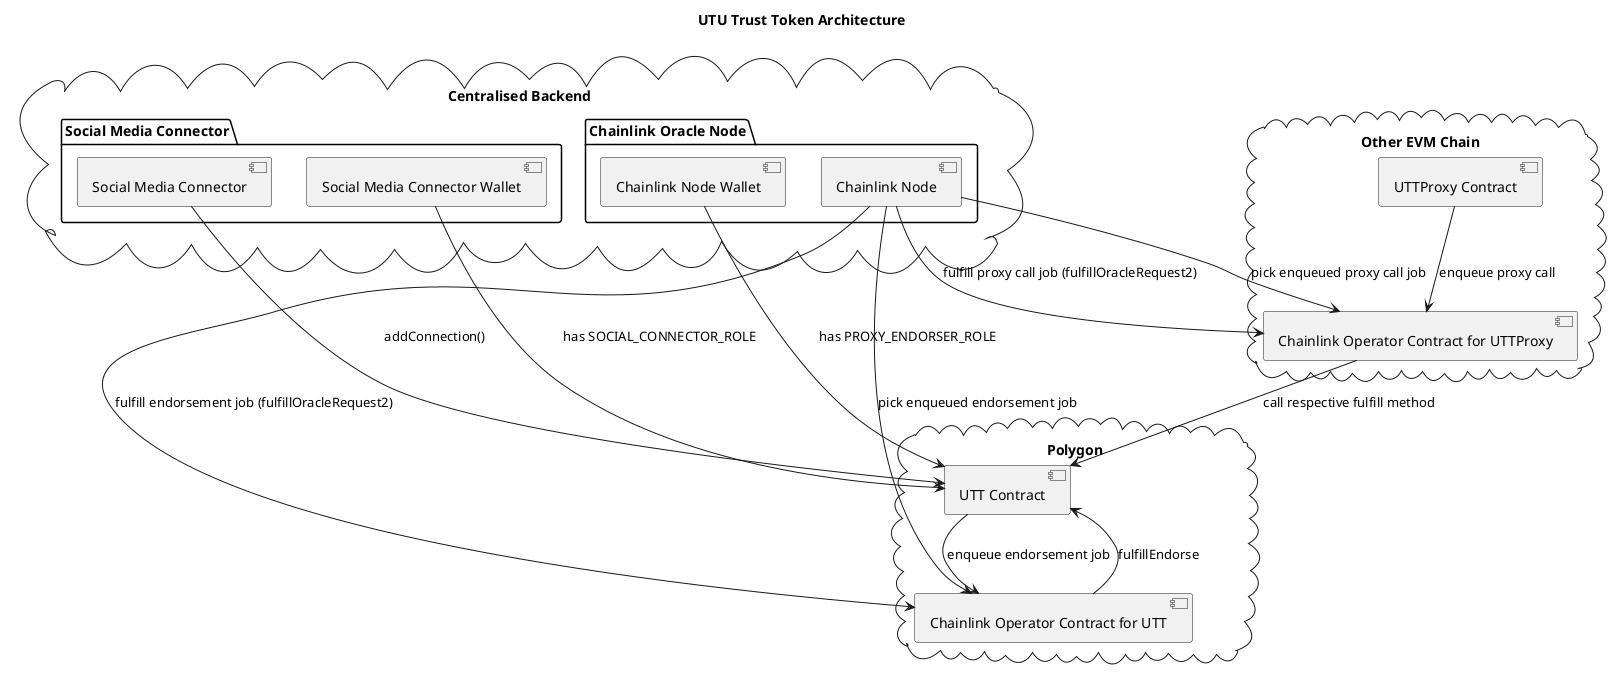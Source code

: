 @startuml

title UTU Trust Token Architecture

cloud Polygon {
    [UTT Contract] as UTT
    [Chainlink Operator Contract for UTT] as UTTOperator
}

cloud "Other EVM Chain" as OtherChain {
    [UTTProxy Contract] as UTTProxy
    [Chainlink Operator Contract for UTTProxy] as ProxyOperator
}

cloud "Centralised Backend" as CB {
    package "Social Media Connector" {
        [Social Media Connector] as SMC
        [Social Media Connector Wallet] as SMCW
    } 

    package "Chainlink Oracle Node" {
        [Chainlink Node] as Node
        [Chainlink Node Wallet] as NodeW
    }
}

'Polygon -down[hidden]-> CB
'OtherChain -down[hidden]-> CB

'User makes an endorsement by calling endorse():
UTT --> UTTOperator : "enqueue endorsement job" 
Node --> UTTOperator : "pick enqueued endorsement job"
Node --> UTTOperator : "fulfill endorsement job (fulfillOracleRequest2)"
UTTOperator --> UTT : "fulfillEndorse"

'User makes an endorsement by calling endorse() on UTTProxy on another chain:
UTTProxy --> ProxyOperator : "enqueue proxy call" 
Node --> ProxyOperator : "pick enqueued proxy call job"
Node --> ProxyOperator : "fulfill proxy call job (fulfillOracleRequest2)"
ProxyOperator --> UTT : "call respective fulfill method"

'Required role for the Node to call proxyEndorse() on UTT:
NodeW --> UTT : has PROXY_ENDORSER_ROLE

'User adds their social media (for the first time):
SMC --> UTT : addConnection()
SMCW --> UTT : has SOCIAL_CONNECTOR_ROLE

@enduml